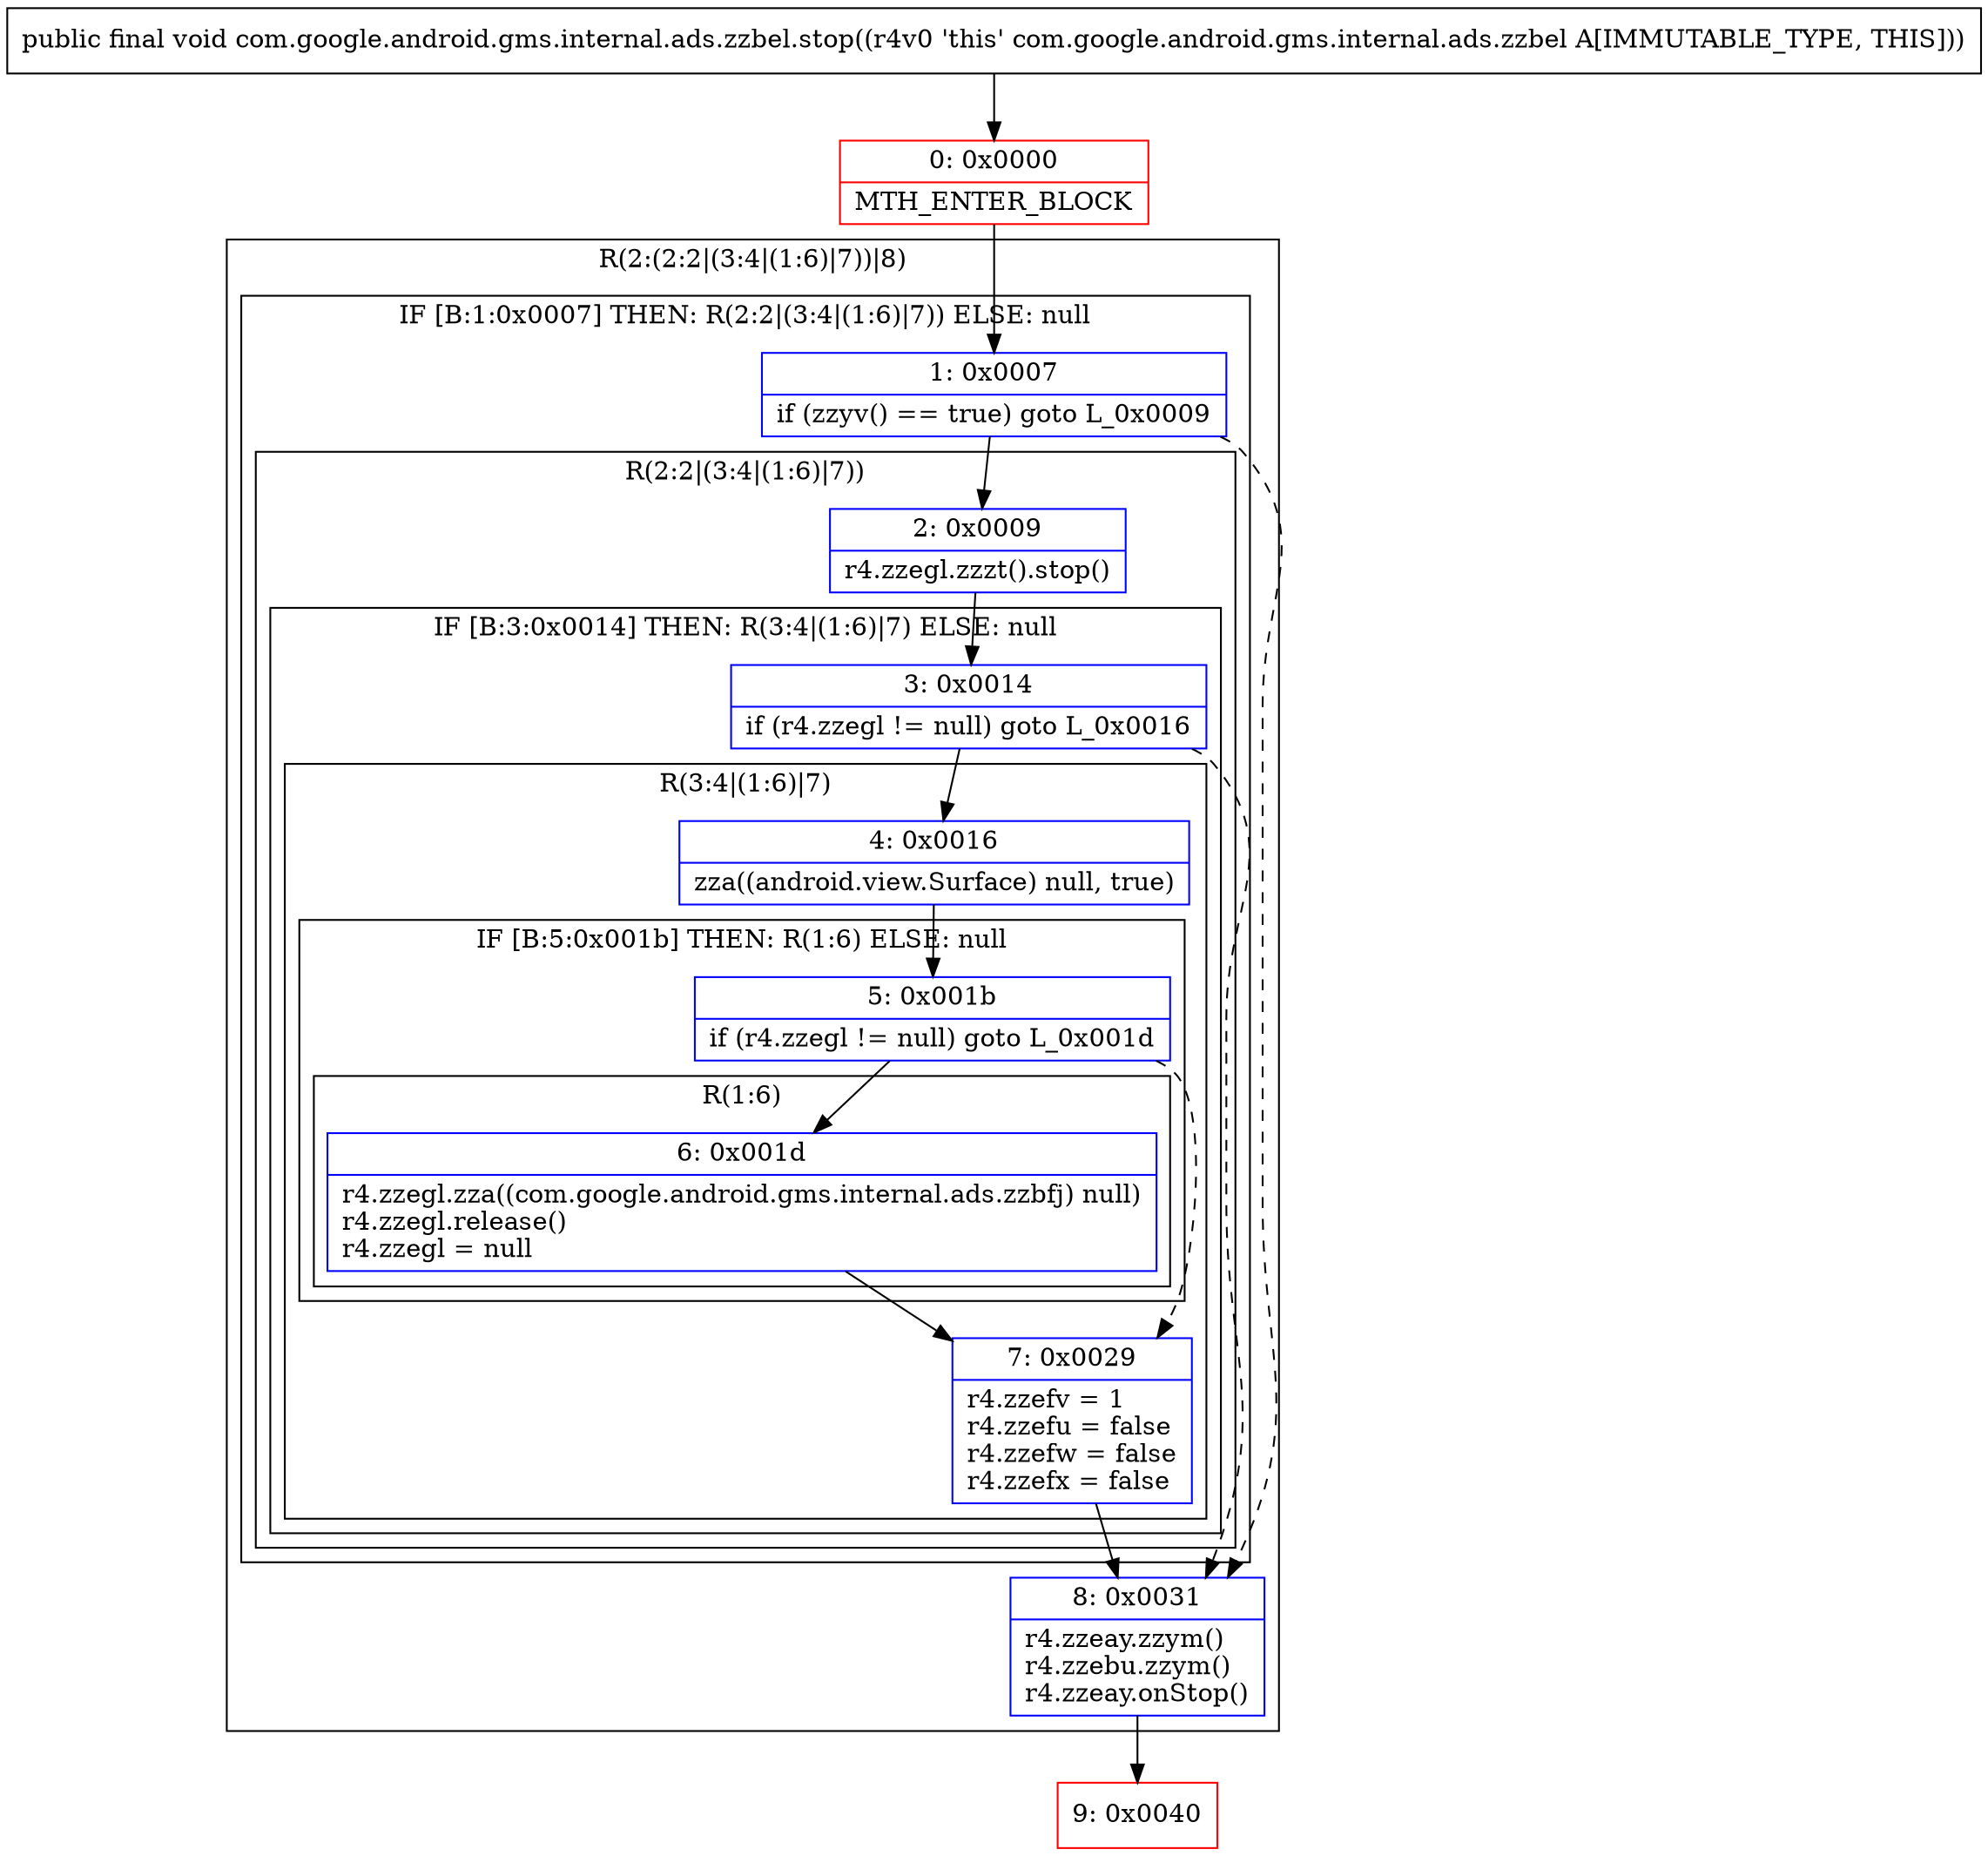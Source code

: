 digraph "CFG forcom.google.android.gms.internal.ads.zzbel.stop()V" {
subgraph cluster_Region_1059605072 {
label = "R(2:(2:2|(3:4|(1:6)|7))|8)";
node [shape=record,color=blue];
subgraph cluster_IfRegion_1541484950 {
label = "IF [B:1:0x0007] THEN: R(2:2|(3:4|(1:6)|7)) ELSE: null";
node [shape=record,color=blue];
Node_1 [shape=record,label="{1\:\ 0x0007|if (zzyv() == true) goto L_0x0009\l}"];
subgraph cluster_Region_617404278 {
label = "R(2:2|(3:4|(1:6)|7))";
node [shape=record,color=blue];
Node_2 [shape=record,label="{2\:\ 0x0009|r4.zzegl.zzzt().stop()\l}"];
subgraph cluster_IfRegion_2121134871 {
label = "IF [B:3:0x0014] THEN: R(3:4|(1:6)|7) ELSE: null";
node [shape=record,color=blue];
Node_3 [shape=record,label="{3\:\ 0x0014|if (r4.zzegl != null) goto L_0x0016\l}"];
subgraph cluster_Region_65686592 {
label = "R(3:4|(1:6)|7)";
node [shape=record,color=blue];
Node_4 [shape=record,label="{4\:\ 0x0016|zza((android.view.Surface) null, true)\l}"];
subgraph cluster_IfRegion_1372958762 {
label = "IF [B:5:0x001b] THEN: R(1:6) ELSE: null";
node [shape=record,color=blue];
Node_5 [shape=record,label="{5\:\ 0x001b|if (r4.zzegl != null) goto L_0x001d\l}"];
subgraph cluster_Region_333494785 {
label = "R(1:6)";
node [shape=record,color=blue];
Node_6 [shape=record,label="{6\:\ 0x001d|r4.zzegl.zza((com.google.android.gms.internal.ads.zzbfj) null)\lr4.zzegl.release()\lr4.zzegl = null\l}"];
}
}
Node_7 [shape=record,label="{7\:\ 0x0029|r4.zzefv = 1\lr4.zzefu = false\lr4.zzefw = false\lr4.zzefx = false\l}"];
}
}
}
}
Node_8 [shape=record,label="{8\:\ 0x0031|r4.zzeay.zzym()\lr4.zzebu.zzym()\lr4.zzeay.onStop()\l}"];
}
Node_0 [shape=record,color=red,label="{0\:\ 0x0000|MTH_ENTER_BLOCK\l}"];
Node_9 [shape=record,color=red,label="{9\:\ 0x0040}"];
MethodNode[shape=record,label="{public final void com.google.android.gms.internal.ads.zzbel.stop((r4v0 'this' com.google.android.gms.internal.ads.zzbel A[IMMUTABLE_TYPE, THIS])) }"];
MethodNode -> Node_0;
Node_1 -> Node_2;
Node_1 -> Node_8[style=dashed];
Node_2 -> Node_3;
Node_3 -> Node_4;
Node_3 -> Node_8[style=dashed];
Node_4 -> Node_5;
Node_5 -> Node_6;
Node_5 -> Node_7[style=dashed];
Node_6 -> Node_7;
Node_7 -> Node_8;
Node_8 -> Node_9;
Node_0 -> Node_1;
}


